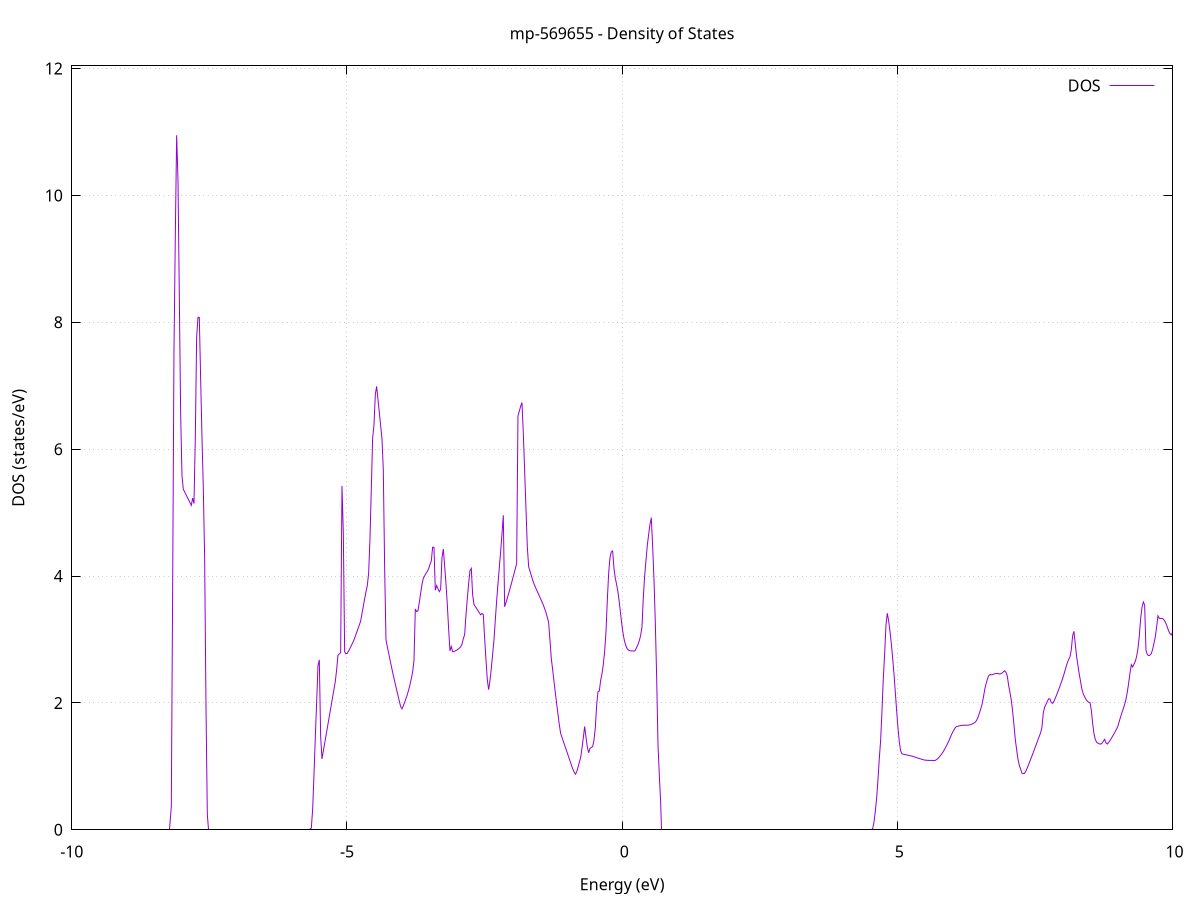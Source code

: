 set title 'mp-569655 - Density of States'
set xlabel 'Energy (eV)'
set ylabel 'DOS (states/eV)'
set grid
set xrange [-10:10]
set yrange [0:12.043]
set xzeroaxis lt -1
set terminal png size 800,600
set output 'mp-569655_dos_gnuplot.png'
plot '-' using 1:2 with lines title 'DOS'
-19.045300 0.000000
-19.021100 0.000000
-18.996900 0.000000
-18.972600 0.000000
-18.948400 0.000000
-18.924200 0.000000
-18.900000 0.000000
-18.875700 0.000000
-18.851500 0.000000
-18.827300 0.000000
-18.803100 0.000000
-18.778800 0.000000
-18.754600 0.000000
-18.730400 0.000000
-18.706200 0.000000
-18.681900 0.000000
-18.657700 0.000000
-18.633500 0.000000
-18.609200 0.000000
-18.585000 0.000000
-18.560800 0.000000
-18.536600 0.000000
-18.512300 0.000000
-18.488100 0.000000
-18.463900 0.000000
-18.439700 0.000000
-18.415400 0.000000
-18.391200 0.000000
-18.367000 0.000000
-18.342800 0.000000
-18.318500 0.000000
-18.294300 0.000000
-18.270100 0.000000
-18.245800 0.000000
-18.221600 0.000000
-18.197400 0.000000
-18.173200 0.000000
-18.148900 0.000000
-18.124700 0.000000
-18.100500 0.000000
-18.076300 0.000000
-18.052000 0.000000
-18.027800 0.000000
-18.003600 0.000000
-17.979300 0.000000
-17.955100 0.000000
-17.930900 0.000000
-17.906700 0.000000
-17.882400 0.000000
-17.858200 0.000000
-17.834000 0.000000
-17.809800 0.000000
-17.785500 0.000000
-17.761300 0.000000
-17.737100 0.000000
-17.712900 0.000000
-17.688600 0.000000
-17.664400 0.000000
-17.640200 0.000000
-17.615900 0.000000
-17.591700 0.000000
-17.567500 0.000000
-17.543300 0.000000
-17.519000 0.000000
-17.494800 0.000000
-17.470600 0.000000
-17.446400 0.000000
-17.422100 0.000000
-17.397900 0.000000
-17.373700 0.000000
-17.349500 0.000000
-17.325200 0.000000
-17.301000 0.000000
-17.276800 0.000000
-17.252500 0.000000
-17.228300 0.000000
-17.204100 0.000000
-17.179900 0.000000
-17.155600 0.000000
-17.131400 0.000000
-17.107200 0.000000
-17.083000 0.000000
-17.058700 0.000000
-17.034500 0.000000
-17.010300 0.000000
-16.986000 0.000000
-16.961800 0.000000
-16.937600 0.000000
-16.913400 0.000000
-16.889100 0.000000
-16.864900 0.000000
-16.840700 0.001400
-16.816500 0.192000
-16.792200 0.578800
-16.768000 1.094500
-16.743800 1.561100
-16.719600 1.962700
-16.695300 2.312800
-16.671100 2.562000
-16.646900 2.586600
-16.622600 2.501900
-16.598400 2.490800
-16.574200 2.617900
-16.550000 2.771500
-16.525700 2.852100
-16.501500 2.876400
-16.477300 2.928900
-16.453100 2.959200
-16.428800 2.960000
-16.404600 3.011100
-16.380400 3.107800
-16.356200 3.182400
-16.331900 3.263000
-16.307700 3.385700
-16.283500 3.543400
-16.259200 3.739700
-16.235000 3.992300
-16.210800 4.002900
-16.186600 3.943800
-16.162300 3.923300
-16.138100 4.108400
-16.113900 5.961600
-16.089700 6.002100
-16.065400 6.667400
-16.041200 4.881900
-16.017000 4.508400
-15.992800 4.134400
-15.968500 3.760000
-15.944300 3.468600
-15.920100 3.323600
-15.895800 3.335800
-15.871600 3.172600
-15.847400 2.937200
-15.823200 2.599900
-15.798900 2.562900
-15.774700 2.437500
-15.750500 2.312000
-15.726300 2.186500
-15.702000 2.061000
-15.677800 1.935400
-15.653600 1.809900
-15.629300 1.692300
-15.605100 1.702800
-15.580900 1.872100
-15.556700 2.070300
-15.532400 2.060300
-15.508200 1.666400
-15.484000 1.285700
-15.459800 0.904800
-15.435500 0.523600
-15.411300 0.143800
-15.387100 0.000000
-15.362900 0.000000
-15.338600 0.000000
-15.314400 0.000000
-15.290200 0.000000
-15.265900 0.000000
-15.241700 0.000000
-15.217500 0.000000
-15.193300 0.000000
-15.169000 0.000000
-15.144800 0.000000
-15.120600 0.000000
-15.096400 0.000000
-15.072100 0.000000
-15.047900 0.000000
-15.023700 0.000000
-14.999500 0.000000
-14.975200 0.000000
-14.951000 0.000000
-14.926800 0.000000
-14.902500 0.000000
-14.878300 0.000000
-14.854100 0.000000
-14.829900 0.000000
-14.805600 0.000000
-14.781400 0.000000
-14.757200 0.000000
-14.733000 0.000000
-14.708700 0.000000
-14.684500 0.000000
-14.660300 0.000000
-14.636100 0.000000
-14.611800 0.000000
-14.587600 0.000000
-14.563400 0.000000
-14.539100 0.000000
-14.514900 0.000000
-14.490700 0.000000
-14.466500 0.000000
-14.442200 0.000000
-14.418000 0.000000
-14.393800 0.000000
-14.369600 0.000000
-14.345300 0.000000
-14.321100 0.000000
-14.296900 0.000000
-14.272600 0.000000
-14.248400 0.000000
-14.224200 0.000000
-14.200000 0.000000
-14.175700 0.000000
-14.151500 0.000000
-14.127300 0.000000
-14.103100 0.000000
-14.078800 0.000000
-14.054600 0.000000
-14.030400 0.000000
-14.006200 0.000000
-13.981900 0.000000
-13.957700 0.000000
-13.933500 0.000000
-13.909200 0.000000
-13.885000 0.000000
-13.860800 0.000000
-13.836600 0.000000
-13.812300 0.000000
-13.788100 0.000000
-13.763900 0.000000
-13.739700 0.000000
-13.715400 0.303500
-13.691200 1.487000
-13.667000 3.547500
-13.642800 6.375300
-13.618500 7.255400
-13.594300 6.393700
-13.570100 7.064100
-13.545800 8.039400
-13.521600 10.548400
-13.497400 12.124400
-13.473200 14.733500
-13.448900 16.776500
-13.424700 16.481500
-13.400500 20.394500
-13.376300 26.487800
-13.352000 7.627600
-13.327800 0.000000
-13.303600 0.000000
-13.279400 0.000000
-13.255100 0.000000
-13.230900 0.000000
-13.206700 0.000000
-13.182400 0.000000
-13.158200 0.000000
-13.134000 0.000000
-13.109800 0.000000
-13.085500 0.000000
-13.061300 0.000000
-13.037100 0.000000
-13.012900 0.000000
-12.988600 0.000000
-12.964400 0.000000
-12.940200 0.000000
-12.915900 0.000000
-12.891700 0.000000
-12.867500 0.000000
-12.843300 0.000000
-12.819000 0.000000
-12.794800 0.000000
-12.770600 0.000000
-12.746400 0.000000
-12.722100 0.000000
-12.697900 0.000000
-12.673700 0.000000
-12.649500 0.000000
-12.625200 0.000000
-12.601000 0.000000
-12.576800 0.000000
-12.552500 0.000000
-12.528300 0.000000
-12.504100 0.000000
-12.479900 0.000000
-12.455600 0.000000
-12.431400 0.000000
-12.407200 0.000000
-12.383000 0.000000
-12.358700 0.000000
-12.334500 0.000000
-12.310300 0.000000
-12.286100 0.000000
-12.261800 0.000000
-12.237600 0.000000
-12.213400 0.000000
-12.189100 0.000000
-12.164900 0.000000
-12.140700 0.000000
-12.116500 0.000000
-12.092200 0.000000
-12.068000 0.000000
-12.043800 0.000000
-12.019600 0.000000
-11.995300 0.000000
-11.971100 0.000000
-11.946900 0.000000
-11.922700 0.000000
-11.898400 0.000000
-11.874200 0.000000
-11.850000 0.000000
-11.825700 0.000000
-11.801500 0.000000
-11.777300 0.000000
-11.753100 0.000000
-11.728800 0.000000
-11.704600 0.000000
-11.680400 0.000000
-11.656200 0.000000
-11.631900 0.000000
-11.607700 0.000000
-11.583500 0.000000
-11.559200 0.000000
-11.535000 0.000000
-11.510800 0.000000
-11.486600 0.000000
-11.462300 0.000000
-11.438100 0.000000
-11.413900 0.000000
-11.389700 0.000000
-11.365400 0.000000
-11.341200 0.000000
-11.317000 0.000000
-11.292800 0.000000
-11.268500 0.000000
-11.244300 0.000000
-11.220100 0.000000
-11.195800 0.000000
-11.171600 0.000000
-11.147400 0.000000
-11.123200 0.000000
-11.098900 0.000000
-11.074700 0.000000
-11.050500 0.000000
-11.026300 0.000000
-11.002000 0.000000
-10.977800 0.000000
-10.953600 0.000000
-10.929400 0.000000
-10.905100 0.000000
-10.880900 0.000000
-10.856700 0.000000
-10.832400 0.000000
-10.808200 0.000000
-10.784000 0.000000
-10.759800 0.000000
-10.735500 0.000000
-10.711300 0.000000
-10.687100 0.000000
-10.662900 0.000000
-10.638600 0.000000
-10.614400 0.000000
-10.590200 0.000000
-10.566000 0.000000
-10.541700 0.000000
-10.517500 0.000000
-10.493300 0.000000
-10.469000 0.000000
-10.444800 0.000000
-10.420600 0.000000
-10.396400 0.000000
-10.372100 0.000000
-10.347900 0.000000
-10.323700 0.000000
-10.299500 0.000000
-10.275200 0.000000
-10.251000 0.000000
-10.226800 0.000000
-10.202500 0.000000
-10.178300 0.000000
-10.154100 0.000000
-10.129900 0.000000
-10.105600 0.000000
-10.081400 0.000000
-10.057200 0.000000
-10.033000 0.000000
-10.008700 0.000000
-9.984500 0.000000
-9.960300 0.000000
-9.936100 0.000000
-9.911800 0.000000
-9.887600 0.000000
-9.863400 0.000000
-9.839100 0.000000
-9.814900 0.000000
-9.790700 0.000000
-9.766500 0.000000
-9.742200 0.000000
-9.718000 0.000000
-9.693800 0.000000
-9.669600 0.000000
-9.645300 0.000000
-9.621100 0.000000
-9.596900 0.000000
-9.572700 0.000000
-9.548400 0.000000
-9.524200 0.000000
-9.500000 0.000000
-9.475700 0.000000
-9.451500 0.000000
-9.427300 0.000000
-9.403100 0.000000
-9.378800 0.000000
-9.354600 0.000000
-9.330400 0.000000
-9.306200 0.000000
-9.281900 0.000000
-9.257700 0.000000
-9.233500 0.000000
-9.209200 0.000000
-9.185000 0.000000
-9.160800 0.000000
-9.136600 0.000000
-9.112300 0.000000
-9.088100 0.000000
-9.063900 0.000000
-9.039700 0.000000
-9.015400 0.000000
-8.991200 0.000000
-8.967000 0.000000
-8.942800 0.000000
-8.918500 0.000000
-8.894300 0.000000
-8.870100 0.000000
-8.845800 0.000000
-8.821600 0.000000
-8.797400 0.000000
-8.773200 0.000000
-8.748900 0.000000
-8.724700 0.000000
-8.700500 0.000000
-8.676300 0.000000
-8.652000 0.000000
-8.627800 0.000000
-8.603600 0.000000
-8.579400 0.000000
-8.555100 0.000000
-8.530900 0.000000
-8.506700 0.000000
-8.482400 0.000000
-8.458200 0.000000
-8.434000 0.000000
-8.409800 0.000000
-8.385500 0.000000
-8.361300 0.000000
-8.337100 0.000000
-8.312900 0.000000
-8.288600 0.000000
-8.264400 0.000000
-8.240200 0.000000
-8.216000 0.000000
-8.191700 0.367200
-8.167500 3.790700
-8.143300 7.557200
-8.119000 9.358600
-8.094800 10.948400
-8.070600 10.253600
-8.046400 8.425600
-8.022100 6.561700
-7.997900 5.588100
-7.973700 5.368800
-7.949500 5.326500
-7.925200 5.284100
-7.901000 5.241800
-7.876800 5.199500
-7.852500 5.157200
-7.828300 5.114900
-7.804100 5.228900
-7.779900 5.142400
-7.755600 6.178200
-7.731400 7.764900
-7.707200 8.078400
-7.683000 8.076600
-7.658700 7.112200
-7.634500 6.185300
-7.610300 5.381600
-7.586100 4.289800
-7.561800 1.960800
-7.537600 0.246300
-7.513400 0.000000
-7.489100 0.000000
-7.464900 0.000000
-7.440700 0.000000
-7.416500 0.000000
-7.392200 0.000000
-7.368000 0.000000
-7.343800 0.000000
-7.319600 0.000000
-7.295300 0.000000
-7.271100 0.000000
-7.246900 0.000000
-7.222700 0.000000
-7.198400 0.000000
-7.174200 0.000000
-7.150000 0.000000
-7.125700 0.000000
-7.101500 0.000000
-7.077300 0.000000
-7.053100 0.000000
-7.028800 0.000000
-7.004600 0.000000
-6.980400 0.000000
-6.956200 0.000000
-6.931900 0.000000
-6.907700 0.000000
-6.883500 0.000000
-6.859300 0.000000
-6.835000 0.000000
-6.810800 0.000000
-6.786600 0.000000
-6.762300 0.000000
-6.738100 0.000000
-6.713900 0.000000
-6.689700 0.000000
-6.665400 0.000000
-6.641200 0.000000
-6.617000 0.000000
-6.592800 0.000000
-6.568500 0.000000
-6.544300 0.000000
-6.520100 0.000000
-6.495800 0.000000
-6.471600 0.000000
-6.447400 0.000000
-6.423200 0.000000
-6.398900 0.000000
-6.374700 0.000000
-6.350500 0.000000
-6.326300 0.000000
-6.302000 0.000000
-6.277800 0.000000
-6.253600 0.000000
-6.229400 0.000000
-6.205100 0.000000
-6.180900 0.000000
-6.156700 0.000000
-6.132400 0.000000
-6.108200 0.000000
-6.084000 0.000000
-6.059800 0.000000
-6.035500 0.000000
-6.011300 0.000000
-5.987100 0.000000
-5.962900 0.000000
-5.938600 0.000000
-5.914400 0.000000
-5.890200 0.000000
-5.866000 0.000000
-5.841700 0.000000
-5.817500 0.000000
-5.793300 0.000000
-5.769000 0.000000
-5.744800 0.000000
-5.720600 0.000000
-5.696400 0.000000
-5.672100 0.000000
-5.647900 0.027200
-5.623700 0.317600
-5.599500 0.868500
-5.575200 1.455300
-5.551000 2.008300
-5.526800 2.586400
-5.502600 2.679100
-5.478300 1.470700
-5.454100 1.117200
-5.429900 1.239200
-5.405600 1.361300
-5.381400 1.483300
-5.357200 1.605300
-5.333000 1.727400
-5.308700 1.849400
-5.284500 1.971400
-5.260300 2.093500
-5.236100 2.215500
-5.211800 2.337500
-5.187600 2.525000
-5.163400 2.751400
-5.139100 2.772000
-5.114900 2.792600
-5.090700 5.419900
-5.066500 4.693600
-5.042200 2.807600
-5.018000 2.774400
-4.993800 2.781800
-4.969600 2.819800
-4.945300 2.861700
-4.921100 2.903600
-4.896900 2.945400
-4.872700 2.993600
-4.848400 3.051300
-4.824200 3.110300
-4.800000 3.169300
-4.775700 3.228200
-4.751500 3.290000
-4.727300 3.409700
-4.703100 3.526700
-4.678800 3.641300
-4.654600 3.751900
-4.630400 3.850900
-4.606200 4.044900
-4.581900 4.584400
-4.557700 5.373400
-4.533500 6.179100
-4.509300 6.378000
-4.485000 6.862300
-4.460800 6.989800
-4.436600 6.783700
-4.412300 6.578700
-4.388100 6.372700
-4.363900 6.163600
-4.339700 5.673600
-4.315400 4.130500
-4.291200 2.997300
-4.267000 2.886100
-4.242800 2.786000
-4.218500 2.682600
-4.194300 2.581100
-4.170100 2.482700
-4.145900 2.388400
-4.121600 2.296300
-4.097400 2.205600
-4.073200 2.116300
-4.048900 2.028500
-4.024700 1.942100
-4.000500 1.907000
-3.976300 1.952200
-3.952000 2.010400
-3.927800 2.069200
-3.903600 2.131900
-3.879400 2.203700
-3.855100 2.287500
-3.830900 2.383300
-3.806700 2.491700
-3.782400 2.666400
-3.758200 3.480000
-3.734000 3.440200
-3.709800 3.452400
-3.685500 3.585800
-3.661300 3.729500
-3.637100 3.869200
-3.612900 3.964000
-3.588600 4.002900
-3.564400 4.045200
-3.540200 4.070900
-3.516000 4.118200
-3.491700 4.182900
-3.467500 4.239900
-3.443300 4.455500
-3.419000 4.452900
-3.394800 3.775400
-3.370600 3.850200
-3.346400 3.799600
-3.322100 3.754700
-3.297900 3.789300
-3.273700 4.286800
-3.249500 4.426500
-3.225200 4.159600
-3.201000 3.878600
-3.176800 3.551900
-3.152600 3.161000
-3.128300 2.820400
-3.104100 2.888500
-3.079900 2.806600
-3.055600 2.811400
-3.031400 2.819200
-3.007200 2.830500
-2.983000 2.845100
-2.958700 2.863100
-2.934500 2.884600
-2.910300 2.924200
-2.886100 3.011400
-2.861800 3.078000
-2.837600 3.383000
-2.813400 3.639600
-2.789100 3.882900
-2.764900 4.085200
-2.740700 4.120100
-2.716500 3.703500
-2.692200 3.551900
-2.668000 3.520500
-2.643800 3.488500
-2.619600 3.454300
-2.595300 3.420000
-2.571100 3.388900
-2.546900 3.410500
-2.522700 3.393700
-2.498400 3.018000
-2.474200 2.681400
-2.450000 2.366500
-2.425700 2.209300
-2.401500 2.353200
-2.377300 2.546000
-2.353100 2.768400
-2.328800 2.995000
-2.304600 3.308700
-2.280400 3.607300
-2.256200 3.877300
-2.231900 4.132400
-2.207700 4.386100
-2.183500 4.660800
-2.159300 4.958600
-2.135000 3.515800
-2.110800 3.582000
-2.086600 3.652400
-2.062300 3.725000
-2.038100 3.799400
-2.013900 3.875800
-1.989700 3.954900
-1.965400 4.035600
-1.941200 4.116200
-1.917000 4.197100
-1.892800 6.522800
-1.868500 6.598900
-1.844300 6.677500
-1.820100 6.735600
-1.795900 6.253400
-1.771600 5.660800
-1.747400 5.064500
-1.723200 4.464300
-1.698900 4.147600
-1.674700 4.076700
-1.650500 4.007300
-1.626300 3.939600
-1.602000 3.877700
-1.577800 3.828800
-1.553600 3.780600
-1.529400 3.732500
-1.505100 3.687900
-1.480900 3.639300
-1.456700 3.592800
-1.432400 3.544000
-1.408200 3.487700
-1.384000 3.424000
-1.359800 3.351100
-1.335500 3.267600
-1.311300 2.988600
-1.287100 2.697700
-1.262900 2.524900
-1.238600 2.342100
-1.214400 2.164000
-1.190200 1.990600
-1.166000 1.821700
-1.141700 1.655900
-1.117500 1.519800
-1.093300 1.457900
-1.069000 1.396100
-1.044800 1.334200
-1.020600 1.272300
-0.996400 1.210500
-0.972100 1.148700
-0.947900 1.086800
-0.923700 1.025000
-0.899500 0.963600
-0.875200 0.917400
-0.851000 0.875900
-0.826800 0.909600
-0.802600 0.984300
-0.778300 1.060900
-0.754100 1.138900
-0.729900 1.284700
-0.705600 1.450400
-0.681400 1.628200
-0.657200 1.459600
-0.633000 1.305400
-0.608700 1.214000
-0.584500 1.282500
-0.560300 1.298200
-0.536100 1.311700
-0.511800 1.413700
-0.487600 1.609100
-0.463400 1.960900
-0.439200 2.176900
-0.414900 2.187900
-0.390700 2.355000
-0.366500 2.457000
-0.342200 2.607900
-0.318000 2.812200
-0.293800 3.120500
-0.269600 3.614700
-0.245300 4.040800
-0.221100 4.288100
-0.196900 4.381600
-0.172700 4.395200
-0.148400 4.119900
-0.124200 3.967500
-0.100000 3.865000
-0.075700 3.744300
-0.051500 3.583900
-0.027300 3.400500
-0.003100 3.220200
0.021200 3.067500
0.045400 2.967700
0.069600 2.897700
0.093800 2.850200
0.118100 2.830700
0.142300 2.824300
0.166500 2.819300
0.190700 2.820800
0.215000 2.816100
0.239200 2.830000
0.263400 2.874000
0.287700 2.922800
0.311900 2.981300
0.336100 3.062600
0.360300 3.193700
0.384600 3.665800
0.408800 3.997000
0.433000 4.246300
0.457200 4.482500
0.481500 4.655600
0.505700 4.816300
0.529900 4.919600
0.554100 4.466900
0.578400 3.952500
0.602600 3.269500
0.626800 2.414900
0.651100 1.350800
0.675300 0.862600
0.699500 0.440000
0.723700 0.000000
0.748000 0.000000
0.772200 0.000000
0.796400 0.000000
0.820600 0.000000
0.844900 0.000000
0.869100 0.000000
0.893300 0.000000
0.917500 0.000000
0.941800 0.000000
0.966000 0.000000
0.990200 0.000000
1.014500 0.000000
1.038700 0.000000
1.062900 0.000000
1.087100 0.000000
1.111400 0.000000
1.135600 0.000000
1.159800 0.000000
1.184000 0.000000
1.208300 0.000000
1.232500 0.000000
1.256700 0.000000
1.281000 0.000000
1.305200 0.000000
1.329400 0.000000
1.353600 0.000000
1.377900 0.000000
1.402100 0.000000
1.426300 0.000000
1.450500 0.000000
1.474800 0.000000
1.499000 0.000000
1.523200 0.000000
1.547400 0.000000
1.571700 0.000000
1.595900 0.000000
1.620100 0.000000
1.644400 0.000000
1.668600 0.000000
1.692800 0.000000
1.717000 0.000000
1.741300 0.000000
1.765500 0.000000
1.789700 0.000000
1.813900 0.000000
1.838200 0.000000
1.862400 0.000000
1.886600 0.000000
1.910800 0.000000
1.935100 0.000000
1.959300 0.000000
1.983500 0.000000
2.007800 0.000000
2.032000 0.000000
2.056200 0.000000
2.080400 0.000000
2.104700 0.000000
2.128900 0.000000
2.153100 0.000000
2.177300 0.000000
2.201600 0.000000
2.225800 0.000000
2.250000 0.000000
2.274200 0.000000
2.298500 0.000000
2.322700 0.000000
2.346900 0.000000
2.371200 0.000000
2.395400 0.000000
2.419600 0.000000
2.443800 0.000000
2.468100 0.000000
2.492300 0.000000
2.516500 0.000000
2.540700 0.000000
2.565000 0.000000
2.589200 0.000000
2.613400 0.000000
2.637700 0.000000
2.661900 0.000000
2.686100 0.000000
2.710300 0.000000
2.734600 0.000000
2.758800 0.000000
2.783000 0.000000
2.807200 0.000000
2.831500 0.000000
2.855700 0.000000
2.879900 0.000000
2.904100 0.000000
2.928400 0.000000
2.952600 0.000000
2.976800 0.000000
3.001100 0.000000
3.025300 0.000000
3.049500 0.000000
3.073700 0.000000
3.098000 0.000000
3.122200 0.000000
3.146400 0.000000
3.170600 0.000000
3.194900 0.000000
3.219100 0.000000
3.243300 0.000000
3.267500 0.000000
3.291800 0.000000
3.316000 0.000000
3.340200 0.000000
3.364500 0.000000
3.388700 0.000000
3.412900 0.000000
3.437100 0.000000
3.461400 0.000000
3.485600 0.000000
3.509800 0.000000
3.534000 0.000000
3.558300 0.000000
3.582500 0.000000
3.606700 0.000000
3.631000 0.000000
3.655200 0.000000
3.679400 0.000000
3.703600 0.000000
3.727900 0.000000
3.752100 0.000000
3.776300 0.000000
3.800500 0.000000
3.824800 0.000000
3.849000 0.000000
3.873200 0.000000
3.897400 0.000000
3.921700 0.000000
3.945900 0.000000
3.970100 0.000000
3.994400 0.000000
4.018600 0.000000
4.042800 0.000000
4.067000 0.000000
4.091300 0.000000
4.115500 0.000000
4.139700 0.000000
4.163900 0.000000
4.188200 0.000000
4.212400 0.000000
4.236600 0.000000
4.260800 0.000000
4.285100 0.000000
4.309300 0.000000
4.333500 0.000000
4.357800 0.000000
4.382000 0.000000
4.406200 0.000000
4.430400 0.000000
4.454700 0.000000
4.478900 0.000000
4.503100 0.000000
4.527300 0.000000
4.551600 0.018400
4.575800 0.119100
4.600000 0.290300
4.624200 0.497200
4.648500 0.795400
4.672700 1.121200
4.696900 1.415100
4.721200 1.867900
4.745400 2.390500
4.769600 2.769600
4.793800 3.228400
4.818100 3.414100
4.842300 3.293400
4.866500 3.131100
4.890700 2.936100
4.915000 2.712300
4.939200 2.458300
4.963400 2.171800
4.987700 1.876100
5.011900 1.608600
5.036100 1.387300
5.060300 1.243700
5.084600 1.196500
5.108800 1.192000
5.133000 1.187400
5.157200 1.182700
5.181500 1.177900
5.205700 1.173100
5.229900 1.168100
5.254100 1.162800
5.278400 1.157300
5.302600 1.151200
5.326800 1.144000
5.351100 1.136800
5.375300 1.129600
5.399500 1.122800
5.423700 1.116700
5.448000 1.110500
5.472200 1.104400
5.496400 1.098800
5.520600 1.097000
5.544900 1.095100
5.569100 1.093800
5.593300 1.093200
5.617500 1.093900
5.641800 1.093300
5.666000 1.090500
5.690200 1.094700
5.714500 1.107800
5.738700 1.126100
5.762900 1.147800
5.787100 1.172600
5.811400 1.201100
5.835600 1.234000
5.859800 1.271100
5.884000 1.309200
5.908300 1.350200
5.932500 1.394600
5.956700 1.442300
5.980900 1.493400
6.005200 1.536700
6.029400 1.576300
6.053600 1.610700
6.077900 1.626900
6.102100 1.632800
6.126300 1.638000
6.150500 1.642800
6.174800 1.646400
6.199000 1.648300
6.223200 1.648600
6.247400 1.648100
6.271700 1.648000
6.295900 1.650100
6.320100 1.654900
6.344400 1.662200
6.368600 1.671400
6.392800 1.682800
6.417000 1.696400
6.441300 1.727000
6.465500 1.774100
6.489700 1.834500
6.513900 1.899800
6.538200 1.972900
6.562400 2.079300
6.586600 2.204900
6.610800 2.296000
6.635100 2.369700
6.659300 2.426900
6.683500 2.446900
6.707800 2.442700
6.732000 2.445700
6.756200 2.456100
6.780400 2.460400
6.804700 2.466500
6.828900 2.463600
6.853100 2.455600
6.877300 2.458200
6.901600 2.470700
6.925800 2.489200
6.950000 2.507000
6.974200 2.482100
6.998500 2.422700
7.022700 2.273400
7.046900 2.167200
7.071200 2.041900
7.095400 1.867300
7.119600 1.653300
7.143800 1.424700
7.168100 1.259200
7.192300 1.114400
7.216500 1.015500
7.240700 0.955000
7.265000 0.891800
7.289200 0.884800
7.313400 0.890100
7.337600 0.927300
7.361900 0.976900
7.386100 1.029600
7.410300 1.083300
7.434600 1.137500
7.458800 1.192300
7.483000 1.247800
7.507200 1.304000
7.531500 1.360900
7.555700 1.418700
7.579900 1.476500
7.604100 1.529900
7.628400 1.621200
7.652600 1.846000
7.676800 1.932600
7.701100 1.976900
7.725300 2.023700
7.749500 2.064300
7.773700 2.062100
7.798000 2.004900
7.822200 1.993000
7.846400 2.027400
7.870600 2.076000
7.894900 2.127100
7.919100 2.180500
7.943300 2.236100
7.967500 2.293800
7.991800 2.354200
8.016000 2.418200
8.040200 2.488600
8.064500 2.563900
8.088700 2.632100
8.112900 2.683600
8.137100 2.725100
8.161400 2.838900
8.185600 3.061400
8.209800 3.128500
8.234000 2.920100
8.258300 2.726500
8.282500 2.588000
8.306700 2.449400
8.330900 2.331100
8.355200 2.211000
8.379400 2.139300
8.403600 2.096800
8.427900 2.055900
8.452100 2.027900
8.476300 2.011500
8.500500 2.007200
8.524800 1.886000
8.549000 1.677500
8.573200 1.517800
8.597400 1.423900
8.621700 1.379900
8.645900 1.365000
8.670100 1.355200
8.694300 1.349600
8.718600 1.364300
8.742800 1.393700
8.767000 1.426100
8.791300 1.369200
8.815500 1.352400
8.839700 1.376700
8.863900 1.406800
8.888200 1.440300
8.912400 1.476200
8.936600 1.512800
8.960800 1.550100
8.985100 1.590300
9.009300 1.636500
9.033500 1.711200
9.057800 1.783000
9.082000 1.848900
9.106200 1.909600
9.130400 1.977100
9.154700 2.057700
9.178900 2.171100
9.203100 2.310400
9.227300 2.465300
9.251600 2.603000
9.275800 2.566600
9.300000 2.611900
9.324200 2.656500
9.348500 2.732400
9.372700 2.856800
9.396900 3.055600
9.421200 3.327900
9.445400 3.504400
9.469600 3.591100
9.493800 3.543900
9.518100 2.831500
9.542300 2.762200
9.566500 2.750100
9.590700 2.750100
9.615000 2.777500
9.639200 2.845900
9.663400 2.940400
9.687600 3.040300
9.711900 3.201600
9.736100 3.373200
9.760300 3.333100
9.784600 3.331100
9.808800 3.333200
9.833000 3.322300
9.857200 3.294200
9.881500 3.252100
9.905700 3.195600
9.929900 3.135400
9.954100 3.092100
9.978400 3.072200
10.002600 3.117100
10.026800 3.346800
10.051100 3.678500
10.075300 4.012000
10.099500 4.288400
10.123700 4.387800
10.148000 4.423100
10.172200 4.425100
10.196400 4.356200
10.220600 4.258700
10.244900 4.180500
10.269100 4.185300
10.293300 4.224100
10.317500 4.240100
10.341800 4.239400
10.366000 4.221100
10.390200 4.174400
10.414500 4.110900
10.438700 4.048200
10.462900 3.982200
10.487100 3.906500
10.511400 4.373400
10.535600 3.614100
10.559800 3.306100
10.584000 3.083000
10.608300 2.905400
10.632500 2.780900
10.656700 2.727800
10.680900 2.723400
10.705200 2.818200
10.729400 2.953900
10.753600 3.172100
10.777900 3.298300
10.802100 3.471200
10.826300 3.523500
10.850500 3.598300
10.874800 3.654000
10.899000 3.687500
10.923200 3.703000
10.947400 3.706600
10.971700 3.690000
10.995900 3.644600
11.020100 3.581400
11.044300 3.490700
11.068600 3.387900
11.092800 3.289200
11.117000 3.221300
11.141300 3.243800
11.165500 3.051200
11.189700 3.112300
11.213900 3.290900
11.238200 3.621000
11.262400 3.633900
11.286600 3.506500
11.310800 3.873000
11.335100 3.988500
11.359300 4.037800
11.383500 4.038700
11.407800 4.000100
11.432000 3.941700
11.456200 4.044600
11.480400 4.405700
11.504700 4.102000
11.528900 3.728500
11.553100 3.373600
11.577300 3.071500
11.601600 2.985000
11.625800 2.969800
11.650000 2.945600
11.674200 2.896100
11.698500 2.868500
11.722700 2.821200
11.746900 2.761700
11.771200 2.721200
11.795400 2.728600
11.819600 2.769200
11.843800 2.820500
11.868100 2.851200
11.892300 2.858000
11.916500 2.856500
11.940700 2.881900
11.965000 2.963200
11.989200 3.102700
12.013400 3.330500
12.037600 3.565200
12.061900 3.746700
12.086100 3.846900
12.110300 3.847900
12.134600 3.837600
12.158800 3.814600
12.183000 3.771300
12.207200 3.631600
12.231500 3.412700
12.255700 3.156600
12.279900 2.852200
12.304100 2.669500
12.328400 2.630800
12.352600 2.630200
12.376800 2.634200
12.401000 2.663400
12.425300 2.740500
12.449500 3.057300
12.473700 3.313600
12.498000 3.410900
12.522200 3.219600
12.546400 3.015300
12.570600 2.889600
12.594900 2.803500
12.619100 2.829600
12.643300 2.920200
12.667500 3.022400
12.691800 3.127500
12.716000 3.223200
12.740200 3.326500
12.764500 3.321100
12.788700 3.302800
12.812900 3.264200
12.837100 3.221600
12.861400 3.180500
12.885600 3.126600
12.909800 3.370600
12.934000 3.073400
12.958300 3.024800
12.982500 2.949600
13.006700 2.826400
13.030900 2.574000
13.055200 2.540200
13.079400 2.483900
13.103600 2.403200
13.127900 2.380700
13.152100 2.414600
13.176300 2.455900
13.200500 2.473900
13.224800 2.483400
13.249000 2.519300
13.273200 2.575000
13.297400 2.657600
13.321700 2.795700
13.345900 2.988800
13.370100 3.176200
13.394300 3.390100
13.418600 3.764400
13.442800 4.052800
13.467000 4.027500
13.491300 3.993800
13.515500 3.876100
13.539700 3.723600
13.563900 3.658600
13.588200 3.723800
13.612400 3.840700
13.636600 3.990100
13.660800 4.362400
13.685100 4.874100
13.709300 4.363700
13.733500 4.079000
13.757700 3.862800
13.782000 3.667200
13.806200 3.473000
13.830400 3.334800
13.854700 3.293400
13.878900 3.044300
13.903100 2.789100
13.927300 2.996200
13.951600 3.185900
13.975800 3.377700
14.000000 3.555400
14.024200 3.683000
14.048500 3.563400
14.072700 3.487500
14.096900 3.395200
14.121200 3.232900
14.145400 2.891400
14.169600 2.614000
14.193800 2.382400
14.218100 2.259300
14.242300 2.233700
14.266500 2.287000
14.290700 2.370400
14.315000 2.503900
14.339200 2.697300
14.363400 2.921200
14.387600 3.136300
14.411900 3.332600
14.436100 3.569700
14.460300 3.888900
14.484600 4.185900
14.508800 4.276100
14.533000 4.152700
14.557200 4.049400
14.581500 4.084900
14.605700 4.052200
14.629900 3.958600
14.654100 4.004900
14.678400 4.077000
14.702600 4.159900
14.726800 4.301800
14.751000 4.472200
14.775300 4.664900
14.799500 4.839200
14.823700 5.751600
14.848000 5.890500
14.872200 4.933300
14.896400 4.399000
14.920600 3.908900
14.944900 3.476400
14.969100 3.058300
14.993300 2.811400
15.017500 2.625300
15.041800 2.437900
15.066000 2.324100
15.090200 2.467500
15.114400 2.616500
15.138700 2.645500
15.162900 2.695800
15.187100 2.613900
15.211400 2.470600
15.235600 2.456900
15.259800 2.495500
15.284000 2.557300
15.308300 2.599700
15.332500 2.626600
15.356700 2.649900
15.380900 2.675200
15.405200 2.680700
15.429400 2.711700
15.453600 2.781600
15.477900 2.859800
15.502100 2.926100
15.526300 2.983100
15.550500 3.020700
15.574800 3.034100
15.599000 3.035000
15.623200 3.061300
15.647400 3.069800
15.671700 3.091000
15.695900 3.127400
15.720100 3.176600
15.744300 3.279100
15.768600 3.434100
15.792800 3.609200
15.817000 3.782300
15.841300 3.927800
15.865500 4.082700
15.889700 4.348100
15.913900 4.447600
15.938200 4.690300
15.962400 4.988500
15.986600 4.949300
16.010800 4.754500
16.035100 4.541600
16.059300 4.149900
16.083500 3.998900
16.107700 3.598000
16.132000 3.401700
16.156200 3.214200
16.180400 3.051700
16.204700 2.958800
16.228900 2.907000
16.253100 2.883200
16.277300 2.901200
16.301600 2.923600
16.325800 2.964400
16.350000 3.027700
16.374200 3.171600
16.398500 3.206000
16.422700 3.200800
16.446900 3.225500
16.471200 3.242100
16.495400 3.264500
16.519600 3.299800
16.543800 3.350600
16.568100 3.328000
16.592300 3.323500
16.616500 3.332200
16.640700 3.342900
16.665000 3.769600
16.689200 3.084100
16.713400 2.855500
16.737600 2.660800
16.761900 2.470500
16.786100 2.312700
16.810300 2.221200
16.834600 2.165200
16.858800 2.206500
16.883000 2.176700
16.907200 2.125200
16.931500 2.073300
16.955700 2.032700
16.979900 2.008800
17.004100 1.991200
17.028400 1.995300
17.052600 2.049000
17.076800 2.158300
17.101000 2.280500
17.125300 2.379100
17.149500 2.452600
17.173700 2.520700
17.198000 2.596200
17.222200 2.691800
17.246400 2.839300
17.270600 3.058600
17.294900 3.377100
17.319100 3.294300
17.343300 3.156900
17.367500 3.060000
17.391800 2.988700
17.416000 2.973200
17.440200 3.059600
17.464400 3.162800
17.488700 3.274900
17.512900 3.389100
17.537100 3.502300
17.561400 3.602100
17.585600 3.667900
17.609800 3.512500
17.634000 3.491000
17.658300 3.465100
17.682500 3.430800
17.706700 3.413600
17.730900 3.485100
17.755200 3.618600
17.779400 3.783600
17.803600 3.310300
17.827900 2.904100
17.852100 2.759100
17.876300 2.712100
17.900500 2.714100
17.924800 2.784400
17.949000 2.867700
17.973200 2.894300
17.997400 2.901400
18.021700 2.882100
18.045900 2.692400
18.070100 2.467500
18.094300 2.313700
18.118600 2.228100
18.142800 2.194900
18.167000 2.178500
18.191300 2.173500
18.215500 2.193000
18.239700 2.225600
18.263900 2.266200
18.288200 2.314500
18.312400 2.370300
18.336600 2.438300
18.360800 2.523300
18.385100 2.622100
18.409300 2.735900
18.433500 2.897400
18.457700 3.039100
18.482000 2.943500
18.506200 2.955100
18.530400 3.018600
18.554700 3.113300
18.578900 3.233300
18.603100 3.421600
18.627300 3.604300
18.651600 3.672900
18.675800 3.692900
18.700000 3.767900
18.724200 3.846900
18.748500 3.941000
18.772700 4.097600
18.796900 4.287400
18.821100 4.249500
18.845400 4.001300
18.869600 3.632100
18.893800 3.286800
18.918100 2.968700
18.942300 2.672900
18.966500 2.414700
18.990700 2.352800
19.015000 2.495600
19.039200 2.738900
19.063400 3.064900
19.087600 3.487600
19.111900 3.776400
19.136100 4.045000
19.160300 4.154100
19.184600 4.161400
19.208800 4.054500
19.233000 3.942700
19.257200 3.819100
19.281500 3.646500
19.305700 3.485800
19.329900 3.354700
19.354100 3.238600
19.378400 3.156700
19.402600 3.098400
19.426800 3.029500
19.451000 2.990500
19.475300 2.988300
19.499500 3.005800
19.523700 3.027100
19.548000 3.073900
19.572200 3.151800
19.596400 3.257000
19.620600 3.477800
19.644900 3.845500
19.669100 4.171200
19.693300 4.604800
19.717500 5.079300
19.741800 5.444500
19.766000 5.233100
19.790200 4.958500
19.814400 4.820500
19.838700 4.743100
19.862900 4.674000
19.887100 4.668800
19.911400 4.687200
19.935600 4.498600
19.959800 4.322900
19.984000 4.135100
20.008300 3.924700
20.032500 3.666000
20.056700 3.475100
20.080900 3.217000
20.105200 2.956500
20.129400 2.647800
20.153600 2.451000
20.177800 2.331200
20.202100 2.111200
20.226300 1.985200
20.250500 2.012000
20.274800 2.235600
20.299000 2.567300
20.323200 2.898600
20.347400 3.242400
20.371700 3.657700
20.395900 4.069900
20.420100 4.472000
20.444300 5.086900
20.468600 5.405900
20.492800 5.201600
20.517000 5.288000
20.541300 5.454100
20.565500 5.263000
20.589700 5.188500
20.613900 4.990800
20.638200 4.856300
20.662400 4.837300
20.686600 5.082800
20.710800 5.307500
20.735100 5.453500
20.759300 5.344100
20.783500 5.144300
20.807700 4.570700
20.832000 4.189700
20.856200 4.107300
20.880400 3.903400
20.904700 3.740800
20.928900 3.618800
20.953100 3.527400
20.977300 3.443000
21.001600 3.374800
21.025800 3.303000
21.050000 3.228900
21.074200 3.197200
21.098500 3.087200
21.122700 3.092500
21.146900 3.068100
21.171100 2.997200
21.195400 3.005700
21.219600 3.666500
21.243800 3.718600
21.268100 3.756800
21.292300 3.864900
21.316500 3.974000
21.340700 4.109900
21.365000 4.205200
21.389200 4.302200
21.413400 4.542300
21.437600 4.766100
21.461900 5.213400
21.486100 5.522800
21.510300 5.516000
21.534500 5.502600
21.558800 5.403600
21.583000 5.183600
21.607200 4.890900
21.631500 4.666600
21.655700 4.647900
21.679900 4.469200
21.704100 4.226700
21.728400 3.917400
21.752600 3.769000
21.776800 3.599500
21.801000 3.356400
21.825300 3.299400
21.849500 3.216000
21.873700 3.131100
21.898000 3.084700
21.922200 3.119600
21.946400 3.230200
21.970600 3.114900
21.994900 3.035700
22.019100 3.013900
22.043300 3.064800
22.067500 3.094000
22.091800 3.084700
22.116000 3.056800
22.140200 3.003200
22.164400 2.964600
22.188700 2.902600
22.212900 2.815800
22.237100 2.737900
22.261400 2.670200
22.285600 2.676400
22.309800 2.647000
22.334000 2.558900
22.358300 2.472200
22.382500 2.437700
22.406700 2.430800
22.430900 2.418600
22.455200 2.542200
22.479400 2.808200
22.503600 2.858300
22.527800 2.929300
22.552100 3.074800
22.576300 3.349700
22.600500 3.643100
22.624800 3.790600
22.649000 3.828200
22.673200 3.921400
22.697400 3.816000
22.721700 3.844100
22.745900 3.824700
22.770100 3.683600
22.794300 3.514200
22.818600 3.384900
22.842800 3.362600
22.867000 3.370400
22.891300 3.516300
22.915500 3.739400
22.939700 4.131900
22.963900 4.576900
22.988200 4.531500
23.012400 4.291400
23.036600 4.071000
23.060800 3.848800
23.085100 3.845500
23.109300 3.576300
23.133500 3.404000
23.157700 3.446800
23.182000 3.427900
23.206200 3.360600
23.230400 3.339000
23.254700 3.364900
23.278900 3.410700
23.303100 3.457700
23.327300 3.498300
23.351600 3.544200
23.375800 3.612300
23.400000 3.578600
23.424200 3.381200
23.448500 3.191200
23.472700 3.084300
23.496900 2.993600
23.521100 2.917200
23.545400 2.824200
23.569600 2.729300
23.593800 2.674300
23.618100 2.646600
23.642300 2.621600
23.666500 2.540600
23.690700 2.531200
23.715000 2.535600
23.739200 2.536600
23.763400 2.534000
23.787600 2.528400
23.811900 2.522600
23.836100 2.528400
23.860300 2.581400
23.884500 2.645800
23.908800 2.704300
23.933000 2.757100
23.957200 2.804800
23.981500 2.821400
24.005700 2.867000
24.029900 2.939200
24.054100 2.945700
24.078400 2.878100
24.102600 2.804300
24.126800 2.874400
24.151000 2.994700
24.175300 3.151000
24.199500 3.288300
24.223700 3.406000
24.248000 3.437900
24.272200 3.392000
24.296400 3.400100
24.320600 3.399800
24.344900 3.349700
24.369100 3.317500
24.393300 3.305100
24.417500 3.299900
24.441800 3.295700
24.466000 3.227400
24.490200 3.145700
24.514400 3.063600
24.538700 3.009800
24.562900 2.944100
24.587100 2.877100
24.611400 2.821400
24.635600 2.751400
24.659800 2.666700
24.684000 2.585400
24.708300 2.535700
24.732500 2.520700
24.756700 2.564700
24.780900 2.869000
24.805200 2.969400
24.829400 3.056300
24.853600 3.188700
24.877800 3.366900
24.902100 3.490900
24.926300 3.528200
24.950500 3.601800
24.974800 3.486500
24.999000 3.475200
25.023200 3.476000
25.047400 3.495100
25.071700 3.525600
25.095900 3.565500
25.120100 3.596000
25.144300 4.058300
25.168600 3.955300
25.192800 3.787300
25.217000 3.745500
25.241200 3.759700
25.265500 3.566500
25.289700 3.422300
25.313900 3.292300
25.338200 3.157800
25.362400 3.017900
25.386600 2.870900
25.410800 2.744800
25.435100 2.654300
25.459300 2.568200
25.483500 2.488100
25.507700 2.412000
25.532000 2.345200
25.556200 2.292400
25.580400 2.245600
25.604700 2.091300
25.628900 2.022600
25.653100 1.985000
25.677300 1.936200
25.701600 1.878400
25.725800 1.817300
25.750000 1.752800
25.774200 1.743800
25.798500 1.668900
25.822700 1.594300
25.846900 1.512200
25.871100 1.433200
25.895400 1.370700
25.919600 1.316200
25.943800 1.269300
25.968100 1.234200
25.992300 1.204500
26.016500 1.177000
26.040700 1.151900
26.065000 1.126200
26.089200 1.097900
26.113400 1.067000
26.137600 1.034600
26.161900 1.005600
26.186100 0.974600
26.210300 0.945300
26.234500 0.917000
26.258800 0.886800
26.283000 0.853300
26.307200 0.816500
26.331500 0.774500
26.355700 0.726600
26.379900 0.671100
26.404100 0.612800
26.428400 0.558600
26.452600 0.516200
26.476800 0.481700
26.501000 0.448000
26.525300 0.414200
26.549500 0.380400
26.573700 0.346400
26.597900 0.312400
26.622200 0.278100
26.646400 0.243600
26.670600 0.210200
26.694900 0.182900
26.719100 0.162000
26.743300 0.147300
26.767500 0.136200
26.791800 0.124700
26.816000 0.112900
26.840200 0.100700
26.864400 0.088400
26.888700 0.077700
26.912900 0.067600
26.937100 0.058100
26.961400 0.049200
26.985600 0.040900
27.009800 0.033200
27.034000 0.026200
27.058300 0.019800
27.082500 0.014000
27.106700 0.009000
27.130900 0.005200
27.155200 0.002400
27.179400 0.000600
27.203600 0.000000
27.227800 0.000000
27.252100 0.000000
27.276300 0.000000
27.300500 0.000000
27.324800 0.000000
27.349000 0.000000
27.373200 0.000000
27.397400 0.000000
27.421700 0.000000
27.445900 0.000000
27.470100 0.000000
27.494300 0.000000
27.518600 0.000000
27.542800 0.000000
27.567000 0.000000
27.591200 0.000000
27.615500 0.000000
27.639700 0.000000
27.663900 0.000000
27.688200 0.000000
27.712400 0.000000
27.736600 0.000000
27.760800 0.000000
27.785100 0.000000
27.809300 0.000000
27.833500 0.000000
27.857700 0.000000
27.882000 0.000000
27.906200 0.000000
27.930400 0.000000
27.954600 0.000000
27.978900 0.000000
28.003100 0.000000
28.027300 0.000000
28.051600 0.000000
28.075800 0.000000
28.100000 0.000000
28.124200 0.000000
28.148500 0.000000
28.172700 0.000000
28.196900 0.000000
28.221100 0.000000
28.245400 0.000000
28.269600 0.000000
28.293800 0.000000
28.318100 0.000000
28.342300 0.000000
28.366500 0.000000
28.390700 0.000000
28.415000 0.000000
28.439200 0.000000
28.463400 0.000000
28.487600 0.000000
28.511900 0.000000
28.536100 0.000000
28.560300 0.000000
28.584500 0.000000
28.608800 0.000000
28.633000 0.000000
28.657200 0.000000
28.681500 0.000000
28.705700 0.000000
28.729900 0.000000
28.754100 0.000000
28.778400 0.000000
28.802600 0.000000
28.826800 0.000000
28.851000 0.000000
28.875300 0.000000
28.899500 0.000000
28.923700 0.000000
28.947900 0.000000
28.972200 0.000000
28.996400 0.000000
29.020600 0.000000
29.044900 0.000000
29.069100 0.000000
29.093300 0.000000
29.117500 0.000000
29.141800 0.000000
29.166000 0.000000
29.190200 0.000000
29.214400 0.000000
29.238700 0.000000
29.262900 0.000000
29.287100 0.000000
29.311400 0.000000
29.335600 0.000000
29.359800 0.000000
29.384000 0.000000
29.408300 0.000000
e
